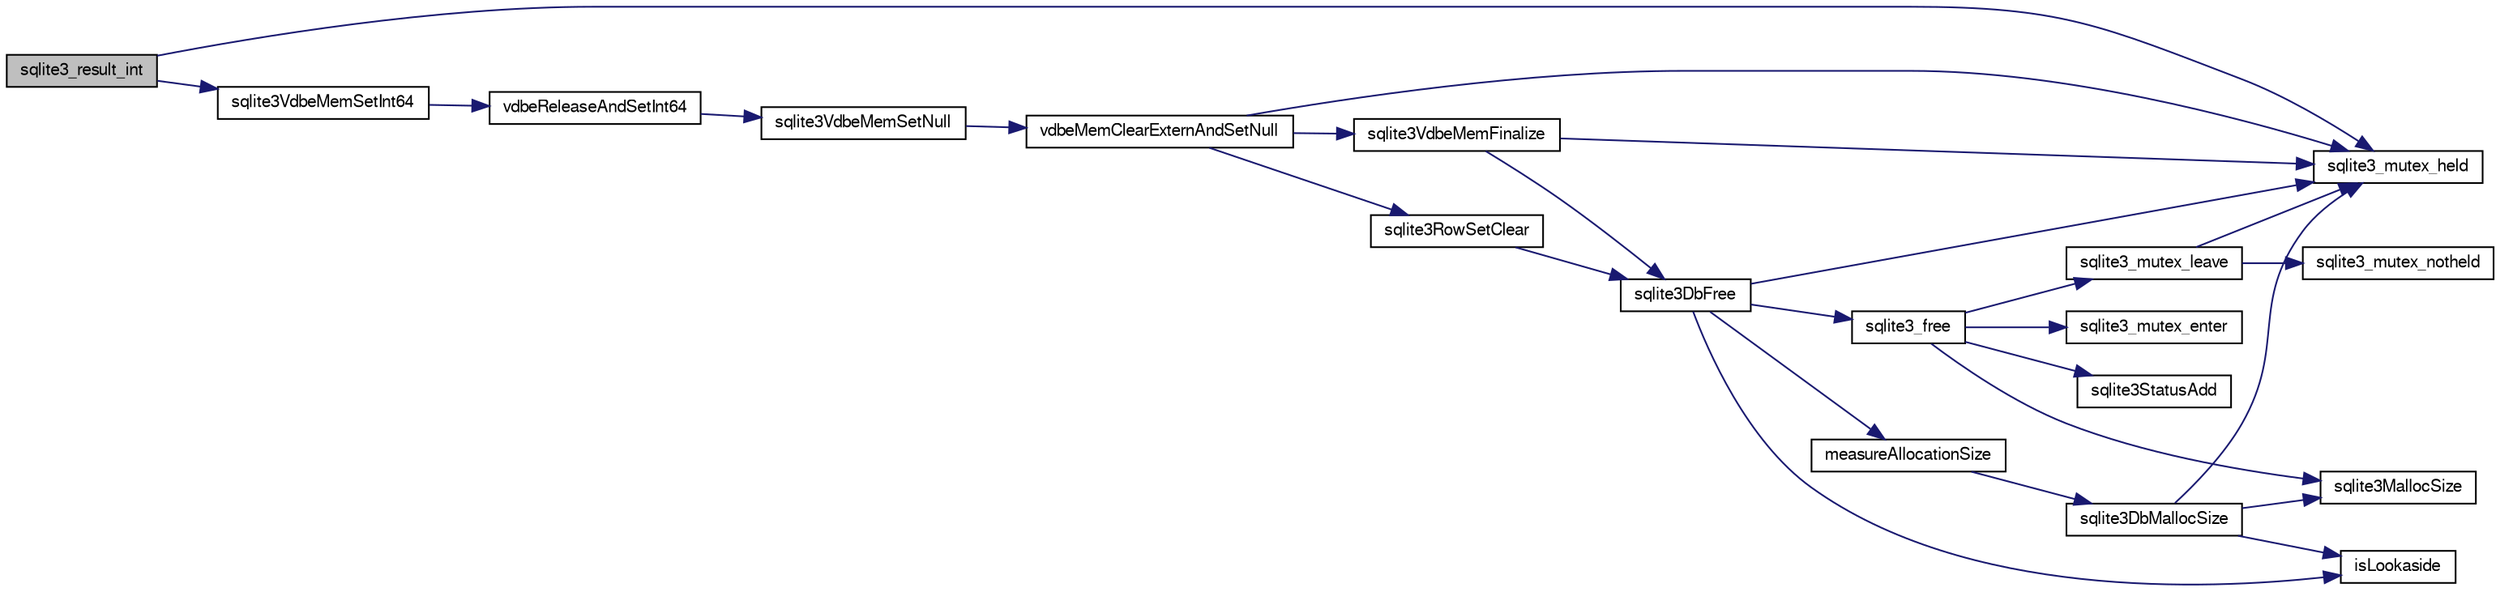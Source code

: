 digraph "sqlite3_result_int"
{
  edge [fontname="FreeSans",fontsize="10",labelfontname="FreeSans",labelfontsize="10"];
  node [fontname="FreeSans",fontsize="10",shape=record];
  rankdir="LR";
  Node373984 [label="sqlite3_result_int",height=0.2,width=0.4,color="black", fillcolor="grey75", style="filled", fontcolor="black"];
  Node373984 -> Node373985 [color="midnightblue",fontsize="10",style="solid",fontname="FreeSans"];
  Node373985 [label="sqlite3_mutex_held",height=0.2,width=0.4,color="black", fillcolor="white", style="filled",URL="$sqlite3_8c.html#acf77da68932b6bc163c5e68547ecc3e7"];
  Node373984 -> Node373986 [color="midnightblue",fontsize="10",style="solid",fontname="FreeSans"];
  Node373986 [label="sqlite3VdbeMemSetInt64",height=0.2,width=0.4,color="black", fillcolor="white", style="filled",URL="$sqlite3_8c.html#a57c5843cac8f6180ee994267a23f86a3"];
  Node373986 -> Node373987 [color="midnightblue",fontsize="10",style="solid",fontname="FreeSans"];
  Node373987 [label="vdbeReleaseAndSetInt64",height=0.2,width=0.4,color="black", fillcolor="white", style="filled",URL="$sqlite3_8c.html#abdcd42be8fe3e9bff2493533da9b5697"];
  Node373987 -> Node373988 [color="midnightblue",fontsize="10",style="solid",fontname="FreeSans"];
  Node373988 [label="sqlite3VdbeMemSetNull",height=0.2,width=0.4,color="black", fillcolor="white", style="filled",URL="$sqlite3_8c.html#ae01092c23aebaf8a3ebdf3954609b410"];
  Node373988 -> Node373989 [color="midnightblue",fontsize="10",style="solid",fontname="FreeSans"];
  Node373989 [label="vdbeMemClearExternAndSetNull",height=0.2,width=0.4,color="black", fillcolor="white", style="filled",URL="$sqlite3_8c.html#a29c41a360fb0e86b817777daf061230c"];
  Node373989 -> Node373985 [color="midnightblue",fontsize="10",style="solid",fontname="FreeSans"];
  Node373989 -> Node373990 [color="midnightblue",fontsize="10",style="solid",fontname="FreeSans"];
  Node373990 [label="sqlite3VdbeMemFinalize",height=0.2,width=0.4,color="black", fillcolor="white", style="filled",URL="$sqlite3_8c.html#a2568220f48ddef81b1c43e401042d9d2"];
  Node373990 -> Node373985 [color="midnightblue",fontsize="10",style="solid",fontname="FreeSans"];
  Node373990 -> Node373991 [color="midnightblue",fontsize="10",style="solid",fontname="FreeSans"];
  Node373991 [label="sqlite3DbFree",height=0.2,width=0.4,color="black", fillcolor="white", style="filled",URL="$sqlite3_8c.html#ac70ab821a6607b4a1b909582dc37a069"];
  Node373991 -> Node373985 [color="midnightblue",fontsize="10",style="solid",fontname="FreeSans"];
  Node373991 -> Node373992 [color="midnightblue",fontsize="10",style="solid",fontname="FreeSans"];
  Node373992 [label="measureAllocationSize",height=0.2,width=0.4,color="black", fillcolor="white", style="filled",URL="$sqlite3_8c.html#a45731e644a22fdb756e2b6337224217a"];
  Node373992 -> Node373993 [color="midnightblue",fontsize="10",style="solid",fontname="FreeSans"];
  Node373993 [label="sqlite3DbMallocSize",height=0.2,width=0.4,color="black", fillcolor="white", style="filled",URL="$sqlite3_8c.html#aa397e5a8a03495203a0767abf0a71f86"];
  Node373993 -> Node373994 [color="midnightblue",fontsize="10",style="solid",fontname="FreeSans"];
  Node373994 [label="sqlite3MallocSize",height=0.2,width=0.4,color="black", fillcolor="white", style="filled",URL="$sqlite3_8c.html#acf5d2a5f35270bafb050bd2def576955"];
  Node373993 -> Node373985 [color="midnightblue",fontsize="10",style="solid",fontname="FreeSans"];
  Node373993 -> Node373995 [color="midnightblue",fontsize="10",style="solid",fontname="FreeSans"];
  Node373995 [label="isLookaside",height=0.2,width=0.4,color="black", fillcolor="white", style="filled",URL="$sqlite3_8c.html#a770fa05ff9717b75e16f4d968a77b897"];
  Node373991 -> Node373995 [color="midnightblue",fontsize="10",style="solid",fontname="FreeSans"];
  Node373991 -> Node373996 [color="midnightblue",fontsize="10",style="solid",fontname="FreeSans"];
  Node373996 [label="sqlite3_free",height=0.2,width=0.4,color="black", fillcolor="white", style="filled",URL="$sqlite3_8c.html#a6552349e36a8a691af5487999ab09519"];
  Node373996 -> Node373997 [color="midnightblue",fontsize="10",style="solid",fontname="FreeSans"];
  Node373997 [label="sqlite3_mutex_enter",height=0.2,width=0.4,color="black", fillcolor="white", style="filled",URL="$sqlite3_8c.html#a1c12cde690bd89f104de5cbad12a6bf5"];
  Node373996 -> Node373998 [color="midnightblue",fontsize="10",style="solid",fontname="FreeSans"];
  Node373998 [label="sqlite3StatusAdd",height=0.2,width=0.4,color="black", fillcolor="white", style="filled",URL="$sqlite3_8c.html#afa029f93586aeab4cc85360905dae9cd"];
  Node373996 -> Node373994 [color="midnightblue",fontsize="10",style="solid",fontname="FreeSans"];
  Node373996 -> Node373999 [color="midnightblue",fontsize="10",style="solid",fontname="FreeSans"];
  Node373999 [label="sqlite3_mutex_leave",height=0.2,width=0.4,color="black", fillcolor="white", style="filled",URL="$sqlite3_8c.html#a5838d235601dbd3c1fa993555c6bcc93"];
  Node373999 -> Node373985 [color="midnightblue",fontsize="10",style="solid",fontname="FreeSans"];
  Node373999 -> Node374000 [color="midnightblue",fontsize="10",style="solid",fontname="FreeSans"];
  Node374000 [label="sqlite3_mutex_notheld",height=0.2,width=0.4,color="black", fillcolor="white", style="filled",URL="$sqlite3_8c.html#a83967c837c1c000d3b5adcfaa688f5dc"];
  Node373989 -> Node374001 [color="midnightblue",fontsize="10",style="solid",fontname="FreeSans"];
  Node374001 [label="sqlite3RowSetClear",height=0.2,width=0.4,color="black", fillcolor="white", style="filled",URL="$sqlite3_8c.html#ae153de0cd969511a607e26deeca80342"];
  Node374001 -> Node373991 [color="midnightblue",fontsize="10",style="solid",fontname="FreeSans"];
}
